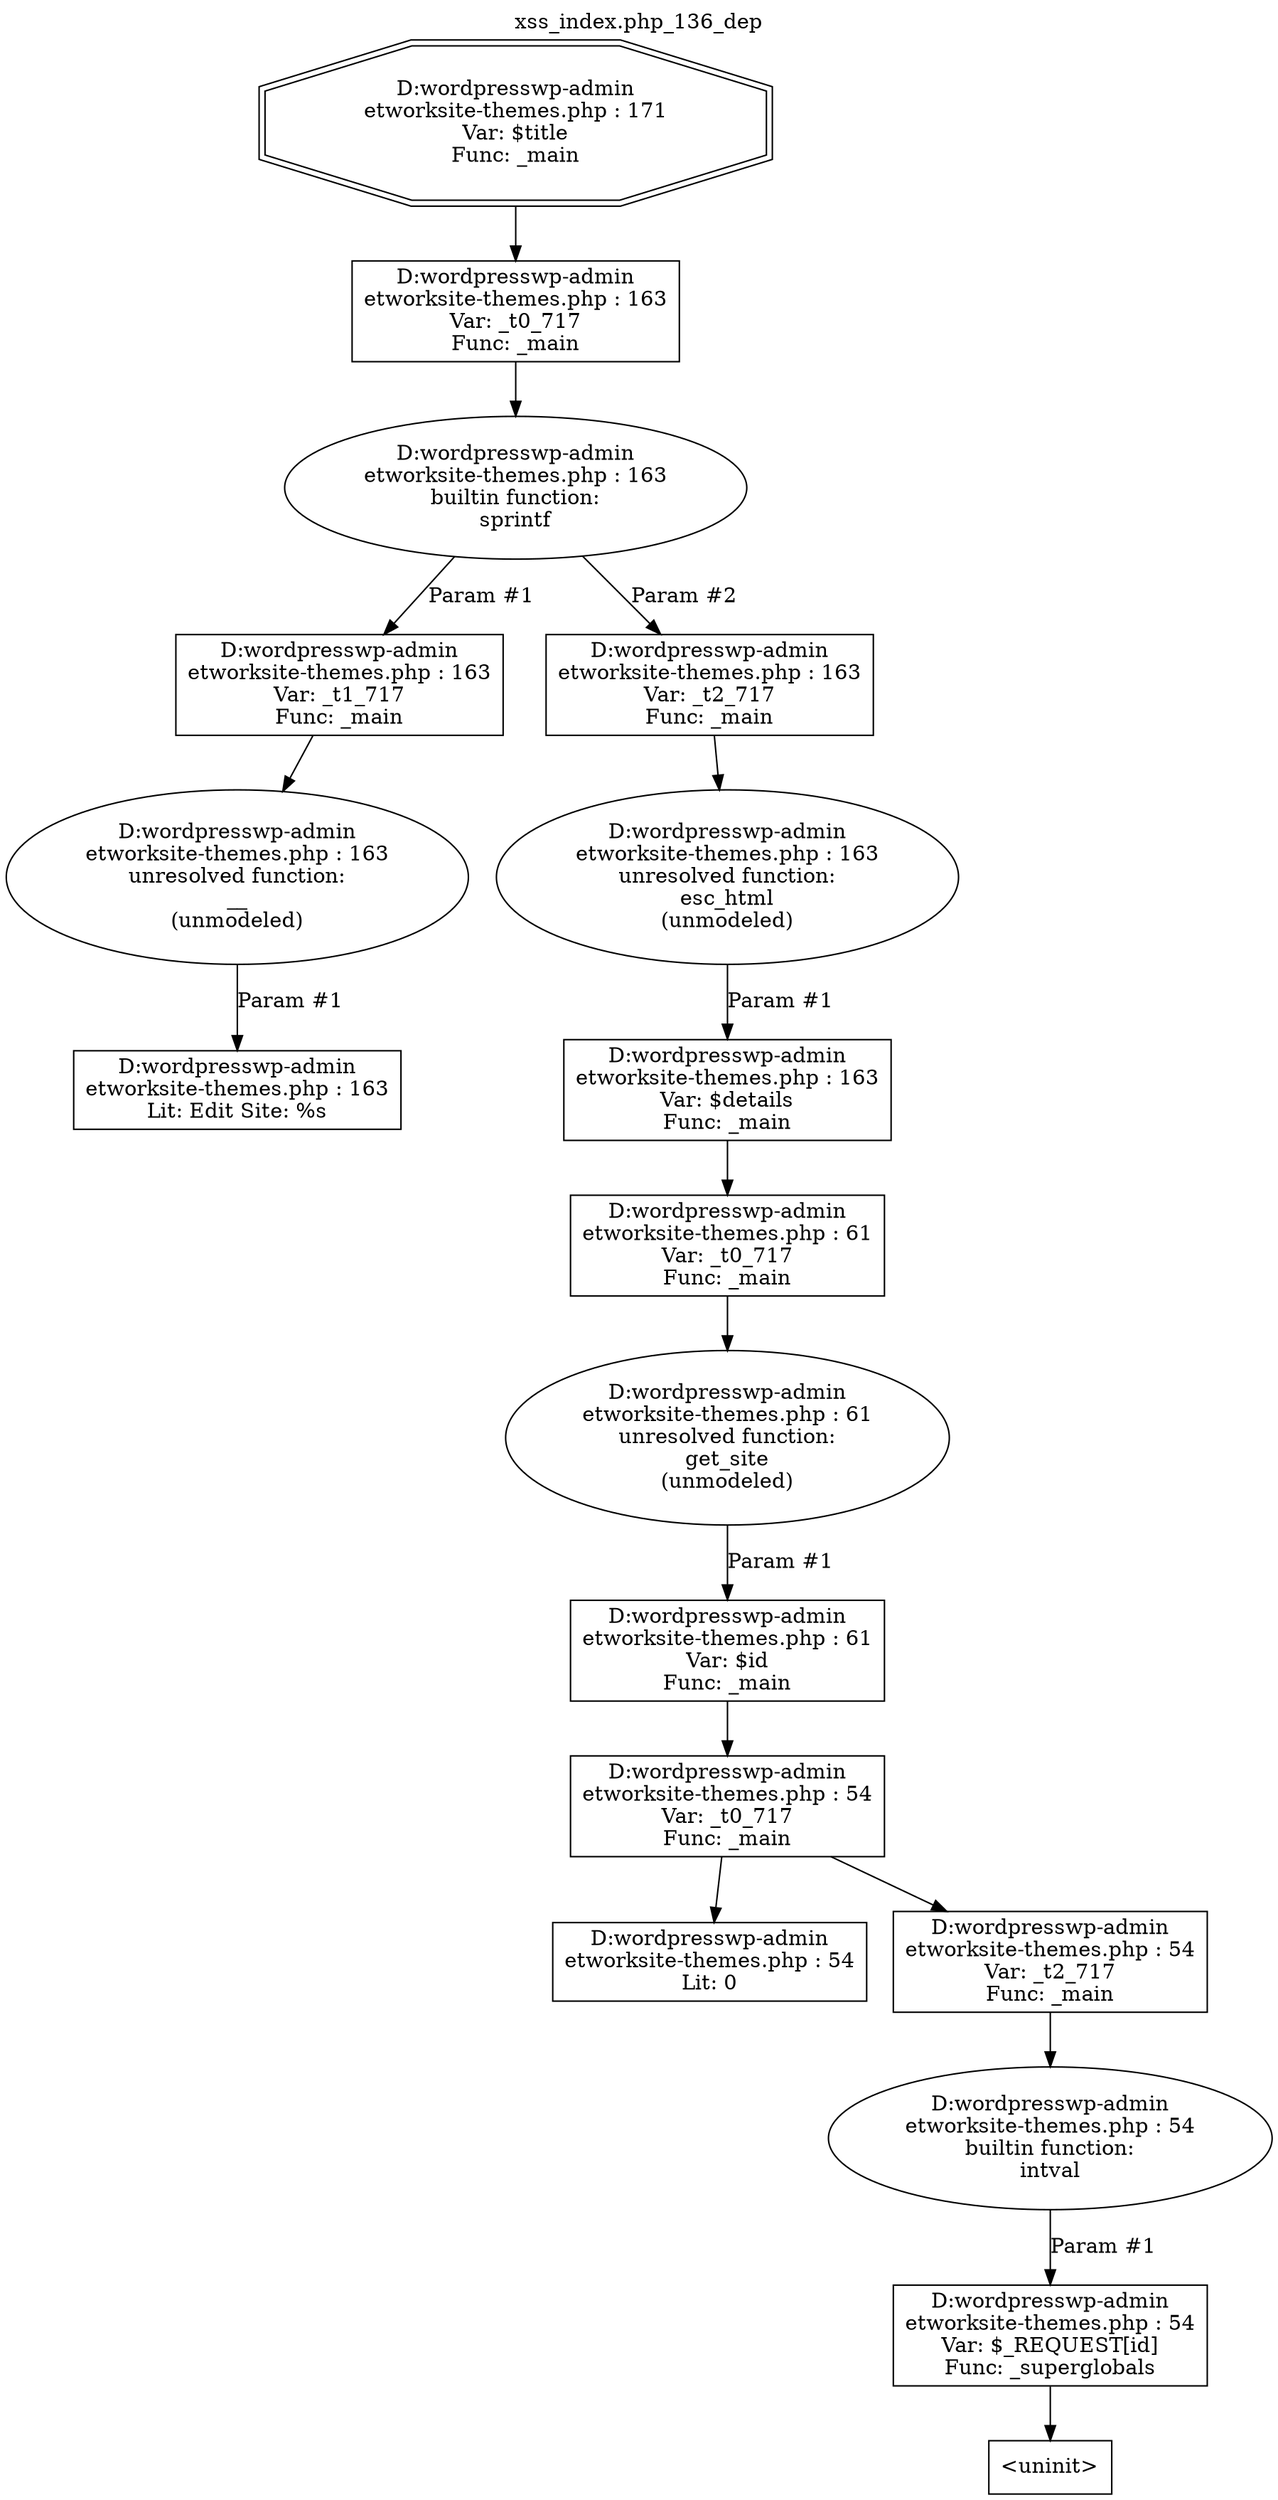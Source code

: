 digraph cfg {
  label="xss_index.php_136_dep";
  labelloc=t;
  n1 [shape=doubleoctagon, label="D:\wordpress\wp-admin\network\site-themes.php : 171\nVar: $title\nFunc: _main\n"];
  n2 [shape=box, label="D:\wordpress\wp-admin\network\site-themes.php : 163\nVar: _t0_717\nFunc: _main\n"];
  n3 [shape=ellipse, label="D:\wordpress\wp-admin\network\site-themes.php : 163\nbuiltin function:\nsprintf\n"];
  n4 [shape=box, label="D:\wordpress\wp-admin\network\site-themes.php : 163\nVar: _t1_717\nFunc: _main\n"];
  n5 [shape=ellipse, label="D:\wordpress\wp-admin\network\site-themes.php : 163\nunresolved function:\n__\n(unmodeled)\n"];
  n6 [shape=box, label="D:\wordpress\wp-admin\network\site-themes.php : 163\nLit: Edit Site: %s\n"];
  n7 [shape=box, label="D:\wordpress\wp-admin\network\site-themes.php : 163\nVar: _t2_717\nFunc: _main\n"];
  n8 [shape=ellipse, label="D:\wordpress\wp-admin\network\site-themes.php : 163\nunresolved function:\nesc_html\n(unmodeled)\n"];
  n9 [shape=box, label="D:\wordpress\wp-admin\network\site-themes.php : 163\nVar: $details\nFunc: _main\n"];
  n10 [shape=box, label="D:\wordpress\wp-admin\network\site-themes.php : 61\nVar: _t0_717\nFunc: _main\n"];
  n11 [shape=ellipse, label="D:\wordpress\wp-admin\network\site-themes.php : 61\nunresolved function:\nget_site\n(unmodeled)\n"];
  n12 [shape=box, label="D:\wordpress\wp-admin\network\site-themes.php : 61\nVar: $id\nFunc: _main\n"];
  n13 [shape=box, label="D:\wordpress\wp-admin\network\site-themes.php : 54\nVar: _t0_717\nFunc: _main\n"];
  n14 [shape=box, label="D:\wordpress\wp-admin\network\site-themes.php : 54\nLit: 0\n"];
  n15 [shape=box, label="D:\wordpress\wp-admin\network\site-themes.php : 54\nVar: _t2_717\nFunc: _main\n"];
  n16 [shape=ellipse, label="D:\wordpress\wp-admin\network\site-themes.php : 54\nbuiltin function:\nintval\n"];
  n17 [shape=box, label="D:\wordpress\wp-admin\network\site-themes.php : 54\nVar: $_REQUEST[id]\nFunc: _superglobals\n"];
  n18 [shape=box, label="<uninit>"];
  n2 -> n3;
  n4 -> n5;
  n5 -> n6[label="Param #1"];
  n3 -> n4[label="Param #1"];
  n3 -> n7[label="Param #2"];
  n7 -> n8;
  n10 -> n11;
  n13 -> n14;
  n13 -> n15;
  n15 -> n16;
  n17 -> n18;
  n16 -> n17[label="Param #1"];
  n12 -> n13;
  n11 -> n12[label="Param #1"];
  n9 -> n10;
  n8 -> n9[label="Param #1"];
  n1 -> n2;
}

